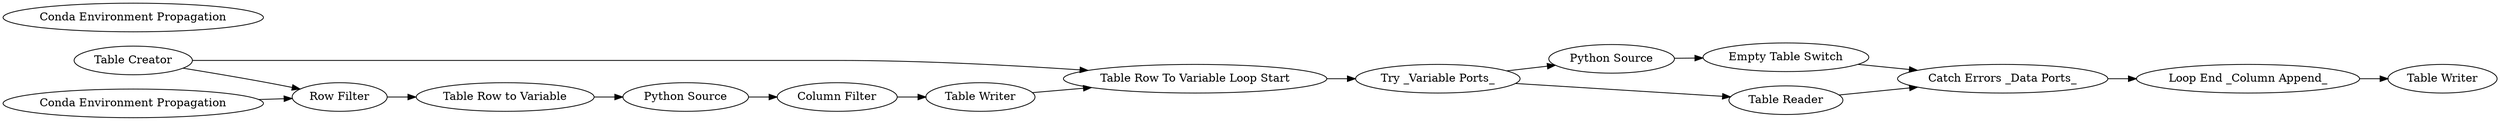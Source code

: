 digraph {
	42 [label="Python Source"]
	47 [label="Table Row To Variable Loop Start"]
	48 [label="Loop End _Column Append_"]
	61 [label="Table Creator"]
	104 [label="Conda Environment Propagation"]
	105 [label="Try _Variable Ports_"]
	108 [label="Row Filter"]
	109 [label="Python Source"]
	110 [label="Table Row to Variable"]
	111 [label="Column Filter"]
	112 [label="Table Writer"]
	113 [label="Table Reader"]
	114 [label="Catch Errors _Data Ports_"]
	115 [label="Empty Table Switch"]
	116 [label="Table Writer"]
	117 [label="Conda Environment Propagation"]
	42 -> 115
	47 -> 105
	48 -> 116
	61 -> 108
	61 -> 47
	105 -> 42
	105 -> 113
	108 -> 110
	109 -> 111
	110 -> 109
	111 -> 112
	112 -> 47
	113 -> 114
	114 -> 48
	115 -> 114
	117 -> 108
	rankdir=LR
}
